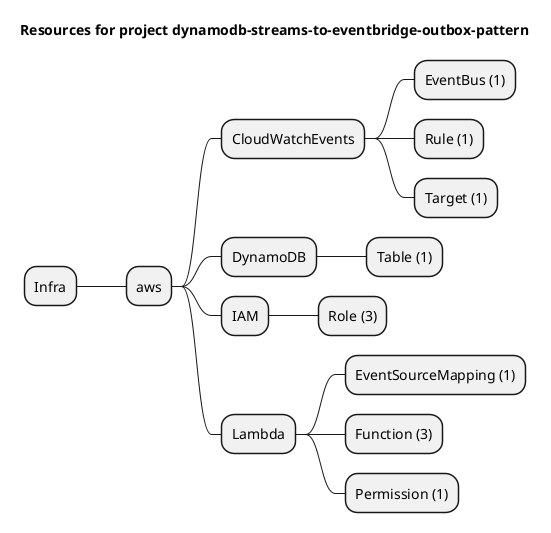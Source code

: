 @startmindmap
title Resources for project dynamodb-streams-to-eventbridge-outbox-pattern
skinparam monochrome true
+ Infra
++ aws
+++ CloudWatchEvents
++++ EventBus (1)
++++ Rule (1)
++++ Target (1)
+++ DynamoDB
++++ Table (1)
+++ IAM
++++ Role (3)
+++ Lambda
++++ EventSourceMapping (1)
++++ Function (3)
++++ Permission (1)
@endmindmap